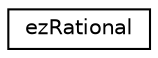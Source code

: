 digraph "Graphical Class Hierarchy"
{
 // LATEX_PDF_SIZE
  edge [fontname="Helvetica",fontsize="10",labelfontname="Helvetica",labelfontsize="10"];
  node [fontname="Helvetica",fontsize="10",shape=record];
  rankdir="LR";
  Node0 [label="ezRational",height=0.2,width=0.4,color="black", fillcolor="white", style="filled",URL="$d8/dda/classez_rational.htm",tooltip="A class which can be used to represent rational numbers by stating their numerator and denominator."];
}
